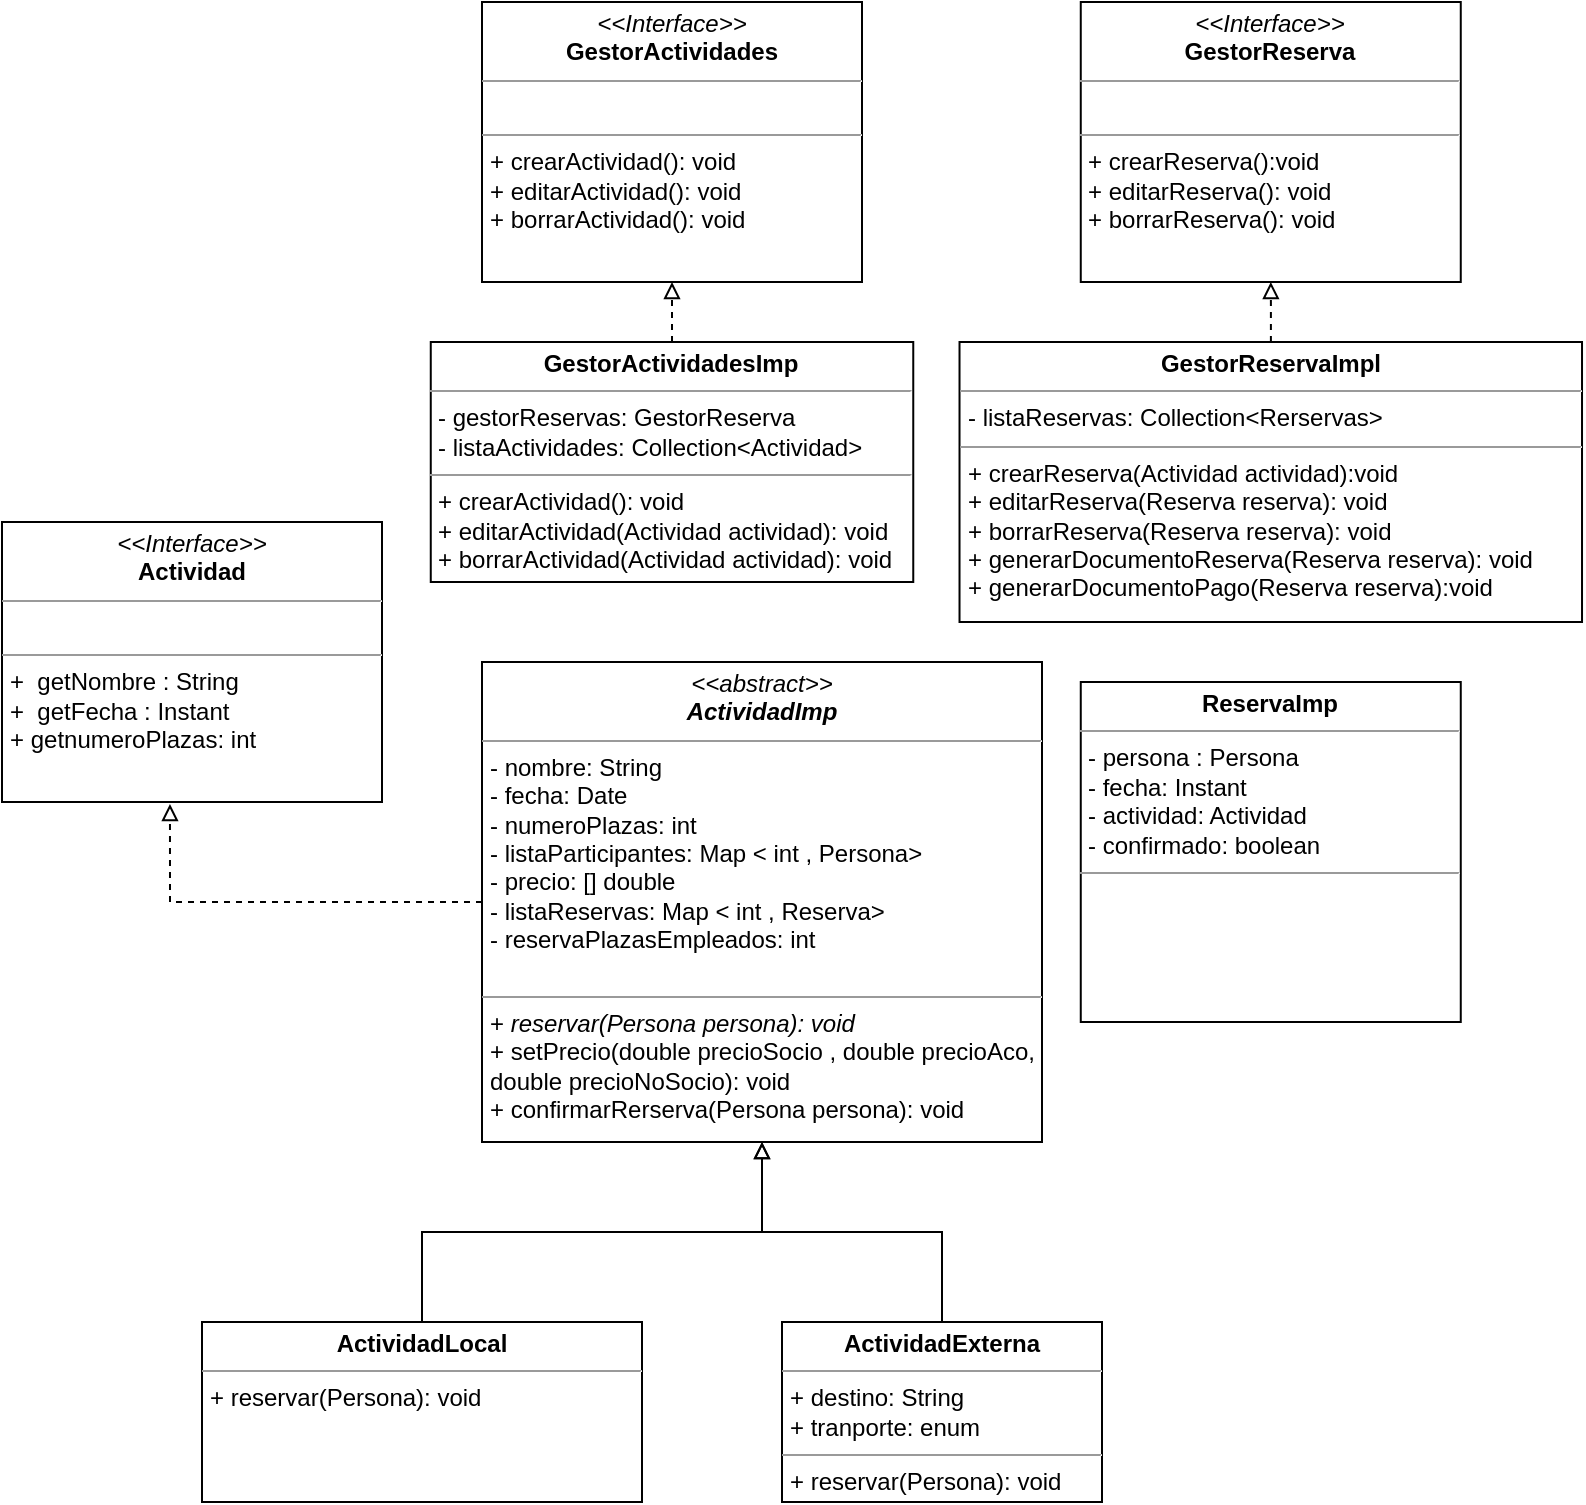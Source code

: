 <mxfile version="12.5.3" type="device"><diagram id="C5RBs43oDa-KdzZeNtuy" name="Page-1"><mxGraphModel dx="885" dy="862" grid="1" gridSize="10" guides="1" tooltips="1" connect="1" arrows="1" fold="1" page="1" pageScale="1" pageWidth="827" pageHeight="1169" math="0" shadow="0"><root><mxCell id="WIyWlLk6GJQsqaUBKTNV-0"/><mxCell id="WIyWlLk6GJQsqaUBKTNV-1" parent="WIyWlLk6GJQsqaUBKTNV-0"/><mxCell id="4doZzjvoPaZHH4dw02dp-0" value="&lt;p style=&quot;margin: 0px ; margin-top: 4px ; text-align: center&quot;&gt;&lt;i&gt;&amp;lt;&amp;lt;Interface&amp;gt;&amp;gt;&lt;/i&gt;&lt;br&gt;&lt;b&gt;GestorActividades&lt;/b&gt;&lt;/p&gt;&lt;hr size=&quot;1&quot;&gt;&lt;p style=&quot;margin: 0px ; margin-left: 4px&quot;&gt;&lt;br&gt;&lt;/p&gt;&lt;hr size=&quot;1&quot;&gt;&lt;p style=&quot;margin: 0px ; margin-left: 4px&quot;&gt;+ crearActividad(): void&lt;/p&gt;&lt;p style=&quot;margin: 0px ; margin-left: 4px&quot;&gt;+ editarActividad(): void&lt;/p&gt;&lt;p style=&quot;margin: 0px ; margin-left: 4px&quot;&gt;+ borrarActividad(): void&lt;br&gt;&lt;/p&gt;" style="verticalAlign=top;align=left;overflow=fill;fontSize=12;fontFamily=Helvetica;html=1;" parent="WIyWlLk6GJQsqaUBKTNV-1" vertex="1"><mxGeometry x="280" y="90" width="190" height="140" as="geometry"/></mxCell><mxCell id="4doZzjvoPaZHH4dw02dp-16" style="edgeStyle=orthogonalEdgeStyle;rounded=0;orthogonalLoop=1;jettySize=auto;html=1;exitX=0.5;exitY=0;exitDx=0;exitDy=0;entryX=0.5;entryY=1;entryDx=0;entryDy=0;dashed=1;endArrow=block;endFill=0;" parent="WIyWlLk6GJQsqaUBKTNV-1" source="4doZzjvoPaZHH4dw02dp-8" target="4doZzjvoPaZHH4dw02dp-0" edge="1"><mxGeometry relative="1" as="geometry"/></mxCell><mxCell id="4doZzjvoPaZHH4dw02dp-8" value="&lt;p style=&quot;margin: 0px ; margin-top: 4px ; text-align: center&quot;&gt;&lt;b&gt;GestorActividadesImp&lt;/b&gt;&lt;/p&gt;&lt;hr size=&quot;1&quot;&gt;&lt;p style=&quot;margin: 0px ; margin-left: 4px&quot;&gt;- gestorReservas: GestorReserva&lt;/p&gt;&lt;p style=&quot;margin: 0px ; margin-left: 4px&quot;&gt;- listaActividades: Collection&amp;lt;Actividad&amp;gt;&lt;/p&gt;&lt;hr size=&quot;1&quot;&gt;&lt;p style=&quot;margin: 0px 0px 0px 4px&quot;&gt;+ crearActividad(): void&lt;/p&gt;&lt;p style=&quot;margin: 0px 0px 0px 4px&quot;&gt;+ editarActividad(Actividad actividad): void&lt;/p&gt;&lt;p style=&quot;margin: 0px 0px 0px 4px&quot;&gt;+ borrarActividad(Actividad actividad): void&lt;/p&gt;" style="verticalAlign=top;align=left;overflow=fill;fontSize=12;fontFamily=Helvetica;html=1;" parent="WIyWlLk6GJQsqaUBKTNV-1" vertex="1"><mxGeometry x="254.38" y="260" width="241.25" height="120" as="geometry"/></mxCell><mxCell id="4doZzjvoPaZHH4dw02dp-26" value="" style="edgeStyle=orthogonalEdgeStyle;rounded=0;orthogonalLoop=1;jettySize=auto;html=1;dashed=1;endArrow=block;endFill=0;entryX=0.442;entryY=1.007;entryDx=0;entryDy=0;entryPerimeter=0;" parent="WIyWlLk6GJQsqaUBKTNV-1" source="4doZzjvoPaZHH4dw02dp-10" target="4doZzjvoPaZHH4dw02dp-24" edge="1"><mxGeometry relative="1" as="geometry"><mxPoint x="200" y="510" as="targetPoint"/></mxGeometry></mxCell><mxCell id="4doZzjvoPaZHH4dw02dp-10" value="&lt;p style=&quot;margin: 0px ; margin-top: 4px ; text-align: center&quot;&gt;&lt;i&gt;&amp;lt;&amp;lt;abstract&amp;gt;&amp;gt;&lt;/i&gt;&lt;br&gt;&lt;b&gt;&lt;i&gt;ActividadImp&lt;/i&gt;&lt;/b&gt;&lt;/p&gt;&lt;hr size=&quot;1&quot;&gt;&lt;p style=&quot;margin: 0px ; margin-left: 4px&quot;&gt;- nombre: String&lt;br&gt;- fecha: Date&lt;/p&gt;&lt;p style=&quot;margin: 0px ; margin-left: 4px&quot;&gt;- numeroPlazas: int&lt;/p&gt;&lt;p style=&quot;margin: 0px ; margin-left: 4px&quot;&gt;- listaParticipantes: Map &amp;lt; int , Persona&amp;gt;&lt;br&gt;&lt;/p&gt;&lt;p style=&quot;margin: 0px ; margin-left: 4px&quot;&gt;- precio: [] double&lt;/p&gt;&lt;p style=&quot;margin: 0px ; margin-left: 4px&quot;&gt;- listaReservas: Map &amp;lt; int , Reserva&amp;gt;&lt;/p&gt;&lt;p style=&quot;margin: 0px ; margin-left: 4px&quot;&gt;- reservaPlazasEmpleados: int&lt;/p&gt;&lt;p style=&quot;margin: 0px ; margin-left: 4px&quot;&gt;&lt;br&gt;&lt;/p&gt;&lt;hr size=&quot;1&quot;&gt;&lt;p style=&quot;margin: 0px ; margin-left: 4px&quot;&gt;+ &lt;i&gt;reservar(Persona persona): void&lt;/i&gt;&lt;/p&gt;&lt;p style=&quot;margin: 0px ; margin-left: 4px&quot;&gt;+ setPrecio(double precioSocio , double precioAco,&lt;/p&gt;&lt;p style=&quot;margin: 0px ; margin-left: 4px&quot;&gt;double precioNoSocio): void&lt;/p&gt;&lt;p style=&quot;margin: 0px ; margin-left: 4px&quot;&gt;+ confirmarRerserva(Persona persona): void&lt;/p&gt;&lt;p style=&quot;margin: 0px ; margin-left: 4px&quot;&gt;&lt;br&gt;&lt;/p&gt;&lt;p style=&quot;margin: 0px ; margin-left: 4px&quot;&gt;&lt;br&gt;&lt;/p&gt;" style="verticalAlign=top;align=left;overflow=fill;fontSize=12;fontFamily=Helvetica;html=1;" parent="WIyWlLk6GJQsqaUBKTNV-1" vertex="1"><mxGeometry x="280" y="420" width="280" height="240" as="geometry"/></mxCell><mxCell id="4doZzjvoPaZHH4dw02dp-18" style="edgeStyle=orthogonalEdgeStyle;rounded=0;orthogonalLoop=1;jettySize=auto;html=1;exitX=0.5;exitY=0;exitDx=0;exitDy=0;endArrow=block;endFill=0;" parent="WIyWlLk6GJQsqaUBKTNV-1" source="4doZzjvoPaZHH4dw02dp-13" target="4doZzjvoPaZHH4dw02dp-10" edge="1"><mxGeometry relative="1" as="geometry"/></mxCell><mxCell id="4doZzjvoPaZHH4dw02dp-13" value="&lt;p style=&quot;margin: 0px ; margin-top: 4px ; text-align: center&quot;&gt;&lt;b&gt;ActividadLocal&lt;/b&gt;&lt;/p&gt;&lt;hr size=&quot;1&quot;&gt;&lt;p style=&quot;margin: 0px ; margin-left: 4px&quot;&gt;&lt;/p&gt;&lt;p style=&quot;margin: 0px ; margin-left: 4px&quot;&gt;+ reservar(Persona): void&lt;/p&gt;" style="verticalAlign=top;align=left;overflow=fill;fontSize=12;fontFamily=Helvetica;html=1;" parent="WIyWlLk6GJQsqaUBKTNV-1" vertex="1"><mxGeometry x="140" y="750" width="220" height="90" as="geometry"/></mxCell><mxCell id="4doZzjvoPaZHH4dw02dp-19" style="edgeStyle=orthogonalEdgeStyle;rounded=0;orthogonalLoop=1;jettySize=auto;html=1;exitX=0.5;exitY=0;exitDx=0;exitDy=0;entryX=0.5;entryY=1;entryDx=0;entryDy=0;endArrow=block;endFill=0;" parent="WIyWlLk6GJQsqaUBKTNV-1" source="4doZzjvoPaZHH4dw02dp-14" target="4doZzjvoPaZHH4dw02dp-10" edge="1"><mxGeometry relative="1" as="geometry"/></mxCell><mxCell id="4doZzjvoPaZHH4dw02dp-14" value="&lt;p style=&quot;margin: 0px ; margin-top: 4px ; text-align: center&quot;&gt;&lt;b&gt;ActividadExterna&lt;/b&gt;&lt;/p&gt;&lt;hr size=&quot;1&quot;&gt;&lt;p style=&quot;margin: 0px ; margin-left: 4px&quot;&gt;&lt;span&gt;+ destino: String&lt;/span&gt;&lt;br&gt;&lt;/p&gt;&lt;p style=&quot;margin: 0px ; margin-left: 4px&quot;&gt;+ tranporte: enum&amp;nbsp;&lt;/p&gt;&lt;hr size=&quot;1&quot;&gt;&lt;p style=&quot;margin: 0px ; margin-left: 4px&quot;&gt;+ reservar(Persona): void&lt;/p&gt;" style="verticalAlign=top;align=left;overflow=fill;fontSize=12;fontFamily=Helvetica;html=1;" parent="WIyWlLk6GJQsqaUBKTNV-1" vertex="1"><mxGeometry x="430" y="750" width="160" height="90" as="geometry"/></mxCell><mxCell id="4doZzjvoPaZHH4dw02dp-21" value="&lt;p style=&quot;margin: 0px ; margin-top: 4px ; text-align: center&quot;&gt;&lt;i&gt;&amp;lt;&amp;lt;Interface&amp;gt;&amp;gt;&lt;/i&gt;&lt;br&gt;&lt;b&gt;GestorReserva&lt;/b&gt;&lt;/p&gt;&lt;hr size=&quot;1&quot;&gt;&lt;p style=&quot;margin: 0px ; margin-left: 4px&quot;&gt;&lt;br&gt;&lt;/p&gt;&lt;hr size=&quot;1&quot;&gt;&lt;p style=&quot;margin: 0px ; margin-left: 4px&quot;&gt;+ crearReserva():void&lt;/p&gt;&lt;p style=&quot;margin: 0px ; margin-left: 4px&quot;&gt;+ editarReserva(): void&lt;/p&gt;&lt;p style=&quot;margin: 0px ; margin-left: 4px&quot;&gt;+ borrarReserva(): void&lt;br&gt;&lt;/p&gt;" style="verticalAlign=top;align=left;overflow=fill;fontSize=12;fontFamily=Helvetica;html=1;" parent="WIyWlLk6GJQsqaUBKTNV-1" vertex="1"><mxGeometry x="579.38" y="90" width="190" height="140" as="geometry"/></mxCell><mxCell id="4doZzjvoPaZHH4dw02dp-23" value="" style="edgeStyle=orthogonalEdgeStyle;rounded=0;orthogonalLoop=1;jettySize=auto;html=1;endArrow=block;endFill=0;dashed=1;" parent="WIyWlLk6GJQsqaUBKTNV-1" source="4doZzjvoPaZHH4dw02dp-22" target="4doZzjvoPaZHH4dw02dp-21" edge="1"><mxGeometry relative="1" as="geometry"/></mxCell><mxCell id="4doZzjvoPaZHH4dw02dp-22" value="&lt;p style=&quot;margin: 0px ; margin-top: 4px ; text-align: center&quot;&gt;&lt;b&gt;GestorReservaImpl&lt;/b&gt;&lt;/p&gt;&lt;hr size=&quot;1&quot;&gt;&lt;p style=&quot;margin: 0px ; margin-left: 4px&quot;&gt;&lt;span&gt;- listaReservas: Collection&amp;lt;Rerservas&amp;gt;&lt;/span&gt;&lt;br&gt;&lt;/p&gt;&lt;hr size=&quot;1&quot;&gt;&lt;p style=&quot;margin: 0px 0px 0px 4px&quot;&gt;+ crearReserva(Actividad actividad):void&lt;/p&gt;&lt;p style=&quot;margin: 0px 0px 0px 4px&quot;&gt;+ editarReserva(Reserva reserva): void&lt;/p&gt;&lt;p style=&quot;margin: 0px 0px 0px 4px&quot;&gt;+ borrarReserva(Reserva reserva): void&lt;/p&gt;&lt;p style=&quot;margin: 0px 0px 0px 4px&quot;&gt;+ generarDocumentoReserva(Reserva reserva): void&lt;/p&gt;&lt;p style=&quot;margin: 0px 0px 0px 4px&quot;&gt;+ generarDocumentoPago(Reserva reserva):void&lt;/p&gt;&lt;p style=&quot;margin: 0px 0px 0px 4px&quot;&gt;&lt;br&gt;&lt;/p&gt;" style="verticalAlign=top;align=left;overflow=fill;fontSize=12;fontFamily=Helvetica;html=1;" parent="WIyWlLk6GJQsqaUBKTNV-1" vertex="1"><mxGeometry x="518.76" y="260" width="311.25" height="140" as="geometry"/></mxCell><mxCell id="4doZzjvoPaZHH4dw02dp-24" value="&lt;p style=&quot;margin: 0px ; margin-top: 4px ; text-align: center&quot;&gt;&lt;i&gt;&amp;lt;&amp;lt;Interface&amp;gt;&amp;gt;&lt;/i&gt;&lt;br&gt;&lt;b&gt;Actividad&lt;/b&gt;&lt;/p&gt;&lt;hr size=&quot;1&quot;&gt;&lt;p style=&quot;margin: 0px ; margin-left: 4px&quot;&gt;&lt;br&gt;&lt;/p&gt;&lt;hr size=&quot;1&quot;&gt;&lt;p style=&quot;margin: 0px ; margin-left: 4px&quot;&gt;+&amp;nbsp; getNombre : String&lt;br&gt;+&amp;nbsp; getFecha : Instant&lt;/p&gt;&lt;p style=&quot;margin: 0px ; margin-left: 4px&quot;&gt;+ getnumeroPlazas: int&lt;/p&gt;" style="verticalAlign=top;align=left;overflow=fill;fontSize=12;fontFamily=Helvetica;html=1;" parent="WIyWlLk6GJQsqaUBKTNV-1" vertex="1"><mxGeometry x="40" y="350" width="190" height="140" as="geometry"/></mxCell><mxCell id="4doZzjvoPaZHH4dw02dp-29" value="&lt;p style=&quot;margin: 0px ; margin-top: 4px ; text-align: center&quot;&gt;&lt;b&gt;ReservaImp&lt;/b&gt;&lt;/p&gt;&lt;hr size=&quot;1&quot;&gt;&lt;p style=&quot;margin: 0px ; margin-left: 4px&quot;&gt;&lt;span&gt;- persona : Persona&amp;nbsp;&lt;/span&gt;&lt;br&gt;&lt;/p&gt;&lt;p style=&quot;margin: 0px ; margin-left: 4px&quot;&gt;- fecha: Instant&lt;/p&gt;&lt;p style=&quot;margin: 0px ; margin-left: 4px&quot;&gt;- actividad: Actividad&lt;/p&gt;&lt;p style=&quot;margin: 0px ; margin-left: 4px&quot;&gt;- confirmado: boolean&lt;/p&gt;&lt;hr size=&quot;1&quot;&gt;&lt;p style=&quot;margin: 0px ; margin-left: 4px&quot;&gt;&lt;br&gt;&lt;br&gt;&lt;/p&gt;" style="verticalAlign=top;align=left;overflow=fill;fontSize=12;fontFamily=Helvetica;html=1;" parent="WIyWlLk6GJQsqaUBKTNV-1" vertex="1"><mxGeometry x="579.38" y="430" width="190" height="170" as="geometry"/></mxCell></root></mxGraphModel></diagram></mxfile>